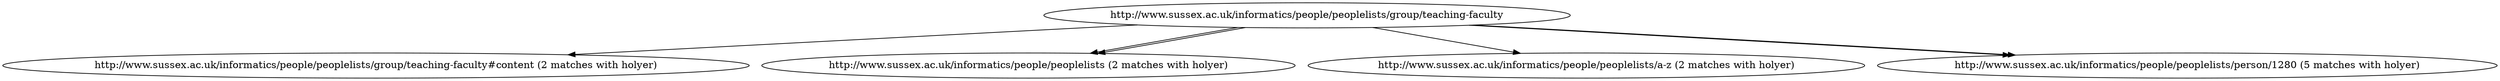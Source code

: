 digraph {
"http://www.sussex.ac.uk/informatics/people/peoplelists/group/teaching-faculty" -> "http://www.sussex.ac.uk/informatics/people/peoplelists/group/teaching-faculty#content (2 matches with holyer)";
"http://www.sussex.ac.uk/informatics/people/peoplelists/group/teaching-faculty" -> "http://www.sussex.ac.uk/informatics/people/peoplelists (2 matches with holyer)";
"http://www.sussex.ac.uk/informatics/people/peoplelists/group/teaching-faculty" -> "http://www.sussex.ac.uk/informatics/people/peoplelists (2 matches with holyer)";
"http://www.sussex.ac.uk/informatics/people/peoplelists/group/teaching-faculty" -> "http://www.sussex.ac.uk/informatics/people/peoplelists/a-z (2 matches with holyer)";
"http://www.sussex.ac.uk/informatics/people/peoplelists/group/teaching-faculty" -> "http://www.sussex.ac.uk/informatics/people/peoplelists/person/1280 (5 matches with holyer)";
"http://www.sussex.ac.uk/informatics/people/peoplelists/group/teaching-faculty" -> "http://www.sussex.ac.uk/informatics/people/peoplelists/person/1280 (5 matches with holyer)";
}